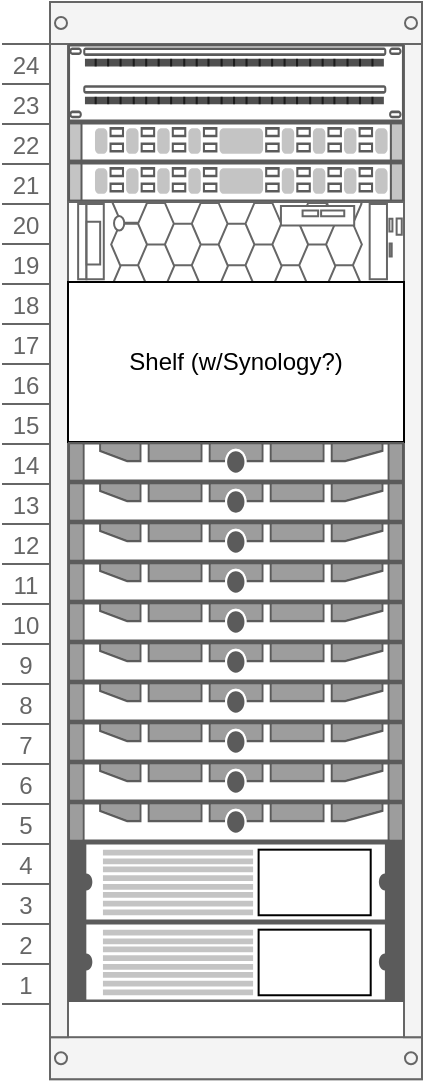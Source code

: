 <mxfile version="16.1.2" type="github">
  <diagram id="YrwHNUSA4oLnZc_JTOxu" name="Page-1">
    <mxGraphModel dx="468" dy="810" grid="1" gridSize="10" guides="1" tooltips="1" connect="1" arrows="1" fold="1" page="1" pageScale="1" pageWidth="850" pageHeight="1100" math="0" shadow="0">
      <root>
        <mxCell id="0" />
        <mxCell id="1" parent="0" />
        <mxCell id="3BZx2GMPJeDNM4V_dKzT-88" value="" style="strokeColor=#666666;html=1;verticalLabelPosition=bottom;labelBackgroundColor=#ffffff;verticalAlign=top;outlineConnect=0;shadow=0;dashed=0;shape=mxgraph.rackGeneral.container;fillColor2=#f4f4f4;container=1;collapsible=0;childLayout=rack;allowGaps=1;marginLeft=33;marginRight=9;marginTop=21;marginBottom=22;textColor=#666666;numDisp=ascend;" vertex="1" parent="1">
          <mxGeometry x="256" y="280" width="210" height="538.6" as="geometry" />
        </mxCell>
        <mxCell id="3BZx2GMPJeDNM4V_dKzT-90" value="" style="strokeColor=#666666;html=1;labelPosition=right;align=left;spacingLeft=15;shadow=0;dashed=0;outlineConnect=0;shape=mxgraph.rack.general.cat5e_enhanced_patch_panel_48_ports;" vertex="1" parent="3BZx2GMPJeDNM4V_dKzT-88">
          <mxGeometry x="33" y="21" width="168" height="39" as="geometry" />
        </mxCell>
        <mxCell id="3BZx2GMPJeDNM4V_dKzT-104" value="" style="shape=mxgraph.rack.cisco.cisco_nexus_3016_switch;html=1;labelPosition=right;align=left;spacingLeft=15;dashed=0;shadow=0;fillColor=#ffffff;" vertex="1" parent="3BZx2GMPJeDNM4V_dKzT-88">
          <mxGeometry x="33" y="60" width="168" height="20" as="geometry" />
        </mxCell>
        <mxCell id="3BZx2GMPJeDNM4V_dKzT-105" value="" style="shape=mxgraph.rack.cisco.cisco_nexus_3016_switch;html=1;labelPosition=right;align=left;spacingLeft=15;dashed=0;shadow=0;fillColor=#ffffff;" vertex="1" parent="3BZx2GMPJeDNM4V_dKzT-88">
          <mxGeometry x="33" y="80" width="168" height="20" as="geometry" />
        </mxCell>
        <mxCell id="3BZx2GMPJeDNM4V_dKzT-103" value="" style="strokeColor=#666666;html=1;labelPosition=right;align=left;spacingLeft=15;shadow=0;dashed=0;outlineConnect=0;shape=mxgraph.rack.dell.poweredge_r740xd;" vertex="1" parent="3BZx2GMPJeDNM4V_dKzT-88">
          <mxGeometry x="33" y="100" width="168" height="40" as="geometry" />
        </mxCell>
        <mxCell id="3BZx2GMPJeDNM4V_dKzT-107" value="Shelf (w/Synology?)" style="text;html=1;strokeColor=default;fillColor=none;align=center;verticalAlign=middle;whiteSpace=wrap;rounded=0;" vertex="1" parent="3BZx2GMPJeDNM4V_dKzT-88">
          <mxGeometry x="33" y="140" width="168" height="80" as="geometry" />
        </mxCell>
        <mxCell id="3BZx2GMPJeDNM4V_dKzT-99" value="" style="strokeColor=#666666;html=1;labelPosition=right;align=left;spacingLeft=15;shadow=0;dashed=0;outlineConnect=0;shape=mxgraph.rack.dell.poweredge_630;" vertex="1" parent="3BZx2GMPJeDNM4V_dKzT-88">
          <mxGeometry x="33" y="220" width="168" height="20" as="geometry" />
        </mxCell>
        <mxCell id="3BZx2GMPJeDNM4V_dKzT-91" value="" style="shape=mxgraph.rack.apc.apc_smart_ups_1000-3000_va_2u;html=1;labelPosition=right;align=left;spacingLeft=15;dashed=0;shadow=0;fillColor=#ffffff;" vertex="1" parent="3BZx2GMPJeDNM4V_dKzT-88">
          <mxGeometry x="33" y="460" width="168" height="40" as="geometry" />
        </mxCell>
        <mxCell id="3BZx2GMPJeDNM4V_dKzT-92" value="" style="shape=mxgraph.rack.apc.apc_smart_ups_1000-3000_va_2u;html=1;labelPosition=right;align=left;spacingLeft=15;dashed=0;shadow=0;fillColor=#ffffff;" vertex="1" parent="3BZx2GMPJeDNM4V_dKzT-88">
          <mxGeometry x="33" y="420" width="168" height="40" as="geometry" />
        </mxCell>
        <mxCell id="3BZx2GMPJeDNM4V_dKzT-93" value="" style="strokeColor=#666666;html=1;labelPosition=right;align=left;spacingLeft=15;shadow=0;dashed=0;outlineConnect=0;shape=mxgraph.rack.dell.poweredge_630;" vertex="1" parent="3BZx2GMPJeDNM4V_dKzT-88">
          <mxGeometry x="33" y="400" width="168" height="20" as="geometry" />
        </mxCell>
        <mxCell id="3BZx2GMPJeDNM4V_dKzT-94" value="" style="strokeColor=#666666;html=1;labelPosition=right;align=left;spacingLeft=15;shadow=0;dashed=0;outlineConnect=0;shape=mxgraph.rack.dell.poweredge_630;" vertex="1" parent="3BZx2GMPJeDNM4V_dKzT-88">
          <mxGeometry x="33" y="380" width="168" height="20" as="geometry" />
        </mxCell>
        <mxCell id="3BZx2GMPJeDNM4V_dKzT-95" value="" style="strokeColor=#666666;html=1;labelPosition=right;align=left;spacingLeft=15;shadow=0;dashed=0;outlineConnect=0;shape=mxgraph.rack.dell.poweredge_630;" vertex="1" parent="3BZx2GMPJeDNM4V_dKzT-88">
          <mxGeometry x="33" y="360" width="168" height="20" as="geometry" />
        </mxCell>
        <mxCell id="3BZx2GMPJeDNM4V_dKzT-96" value="" style="strokeColor=#666666;html=1;labelPosition=right;align=left;spacingLeft=15;shadow=0;dashed=0;outlineConnect=0;shape=mxgraph.rack.dell.poweredge_630;" vertex="1" parent="3BZx2GMPJeDNM4V_dKzT-88">
          <mxGeometry x="33" y="340" width="168" height="20" as="geometry" />
        </mxCell>
        <mxCell id="3BZx2GMPJeDNM4V_dKzT-97" value="" style="strokeColor=#666666;html=1;labelPosition=right;align=left;spacingLeft=15;shadow=0;dashed=0;outlineConnect=0;shape=mxgraph.rack.dell.poweredge_630;" vertex="1" parent="3BZx2GMPJeDNM4V_dKzT-88">
          <mxGeometry x="33" y="320" width="168" height="20" as="geometry" />
        </mxCell>
        <mxCell id="3BZx2GMPJeDNM4V_dKzT-98" value="" style="strokeColor=#666666;html=1;labelPosition=right;align=left;spacingLeft=15;shadow=0;dashed=0;outlineConnect=0;shape=mxgraph.rack.dell.poweredge_630;" vertex="1" parent="3BZx2GMPJeDNM4V_dKzT-88">
          <mxGeometry x="33" y="300" width="168" height="20" as="geometry" />
        </mxCell>
        <mxCell id="3BZx2GMPJeDNM4V_dKzT-102" value="" style="strokeColor=#666666;html=1;labelPosition=right;align=left;spacingLeft=15;shadow=0;dashed=0;outlineConnect=0;shape=mxgraph.rack.dell.poweredge_630;" vertex="1" parent="3BZx2GMPJeDNM4V_dKzT-88">
          <mxGeometry x="33" y="280" width="168" height="20" as="geometry" />
        </mxCell>
        <mxCell id="3BZx2GMPJeDNM4V_dKzT-101" value="" style="strokeColor=#666666;html=1;labelPosition=right;align=left;spacingLeft=15;shadow=0;dashed=0;outlineConnect=0;shape=mxgraph.rack.dell.poweredge_630;" vertex="1" parent="3BZx2GMPJeDNM4V_dKzT-88">
          <mxGeometry x="33" y="260" width="168" height="20" as="geometry" />
        </mxCell>
        <mxCell id="3BZx2GMPJeDNM4V_dKzT-100" value="" style="strokeColor=#666666;html=1;labelPosition=right;align=left;spacingLeft=15;shadow=0;dashed=0;outlineConnect=0;shape=mxgraph.rack.dell.poweredge_630;" vertex="1" parent="3BZx2GMPJeDNM4V_dKzT-88">
          <mxGeometry x="33" y="240" width="168" height="20" as="geometry" />
        </mxCell>
      </root>
    </mxGraphModel>
  </diagram>
</mxfile>
